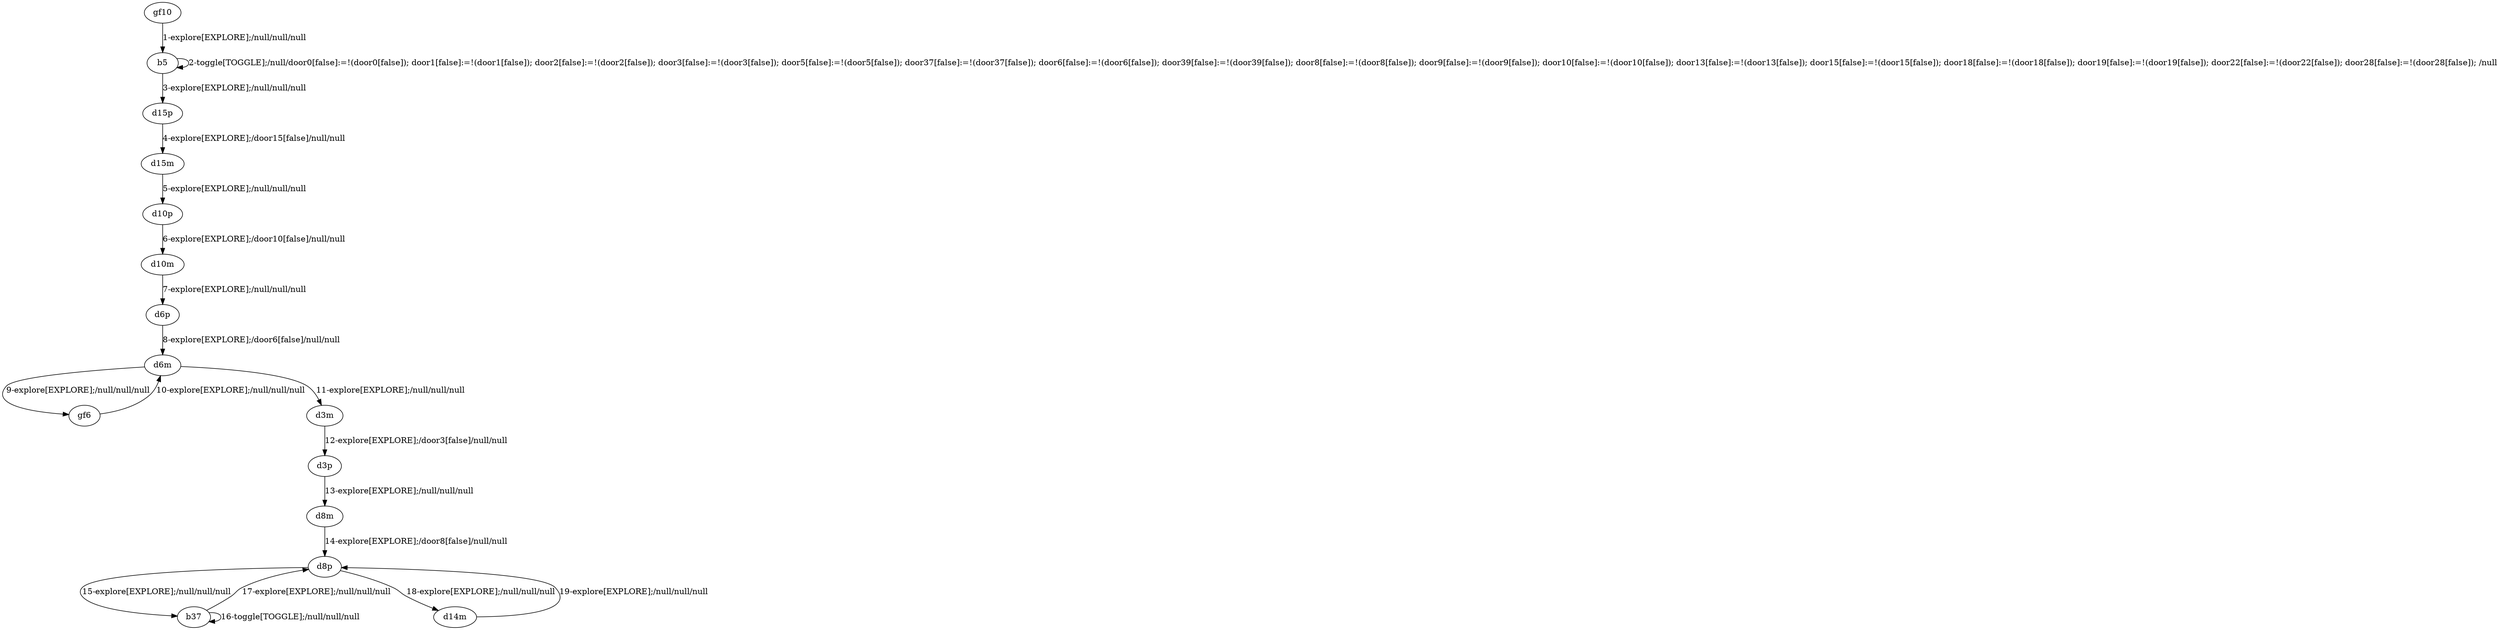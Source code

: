 # Total number of goals covered by this test: 1
# d14m --> d8p

digraph g {
"gf10" -> "b5" [label = "1-explore[EXPLORE];/null/null/null"];
"b5" -> "b5" [label = "2-toggle[TOGGLE];/null/door0[false]:=!(door0[false]); door1[false]:=!(door1[false]); door2[false]:=!(door2[false]); door3[false]:=!(door3[false]); door5[false]:=!(door5[false]); door37[false]:=!(door37[false]); door6[false]:=!(door6[false]); door39[false]:=!(door39[false]); door8[false]:=!(door8[false]); door9[false]:=!(door9[false]); door10[false]:=!(door10[false]); door13[false]:=!(door13[false]); door15[false]:=!(door15[false]); door18[false]:=!(door18[false]); door19[false]:=!(door19[false]); door22[false]:=!(door22[false]); door28[false]:=!(door28[false]); /null"];
"b5" -> "d15p" [label = "3-explore[EXPLORE];/null/null/null"];
"d15p" -> "d15m" [label = "4-explore[EXPLORE];/door15[false]/null/null"];
"d15m" -> "d10p" [label = "5-explore[EXPLORE];/null/null/null"];
"d10p" -> "d10m" [label = "6-explore[EXPLORE];/door10[false]/null/null"];
"d10m" -> "d6p" [label = "7-explore[EXPLORE];/null/null/null"];
"d6p" -> "d6m" [label = "8-explore[EXPLORE];/door6[false]/null/null"];
"d6m" -> "gf6" [label = "9-explore[EXPLORE];/null/null/null"];
"gf6" -> "d6m" [label = "10-explore[EXPLORE];/null/null/null"];
"d6m" -> "d3m" [label = "11-explore[EXPLORE];/null/null/null"];
"d3m" -> "d3p" [label = "12-explore[EXPLORE];/door3[false]/null/null"];
"d3p" -> "d8m" [label = "13-explore[EXPLORE];/null/null/null"];
"d8m" -> "d8p" [label = "14-explore[EXPLORE];/door8[false]/null/null"];
"d8p" -> "b37" [label = "15-explore[EXPLORE];/null/null/null"];
"b37" -> "b37" [label = "16-toggle[TOGGLE];/null/null/null"];
"b37" -> "d8p" [label = "17-explore[EXPLORE];/null/null/null"];
"d8p" -> "d14m" [label = "18-explore[EXPLORE];/null/null/null"];
"d14m" -> "d8p" [label = "19-explore[EXPLORE];/null/null/null"];
}